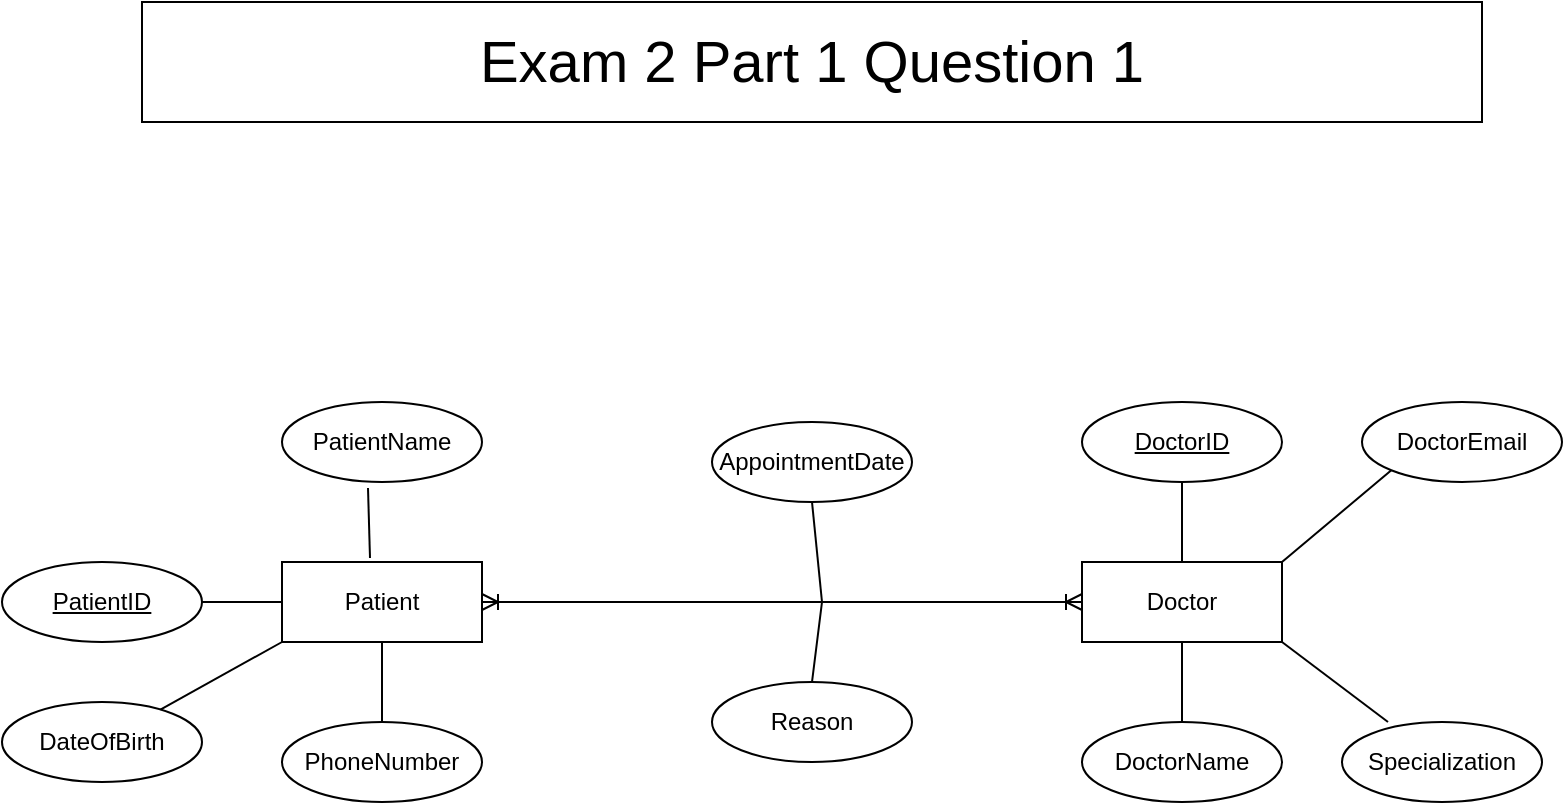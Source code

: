 <mxfile version="24.6.4" type="github">
  <diagram name="Page-1" id="8wyu-WLxVNok8pJK75Ax">
    <mxGraphModel dx="1434" dy="738" grid="1" gridSize="10" guides="1" tooltips="1" connect="1" arrows="1" fold="1" page="1" pageScale="1" pageWidth="850" pageHeight="1100" math="0" shadow="0">
      <root>
        <mxCell id="0" />
        <mxCell id="1" parent="0" />
        <mxCell id="Aa1Pg0C3nhZhqe3uLpYV-1" value="&lt;font style=&quot;font-size: 29px;&quot;&gt;Exam 2 Part 1 Question 1&lt;/font&gt;" style="rounded=0;whiteSpace=wrap;html=1;" vertex="1" parent="1">
          <mxGeometry x="80" y="40" width="670" height="60" as="geometry" />
        </mxCell>
        <mxCell id="Aa1Pg0C3nhZhqe3uLpYV-2" value="Patient" style="whiteSpace=wrap;html=1;align=center;" vertex="1" parent="1">
          <mxGeometry x="150" y="320" width="100" height="40" as="geometry" />
        </mxCell>
        <mxCell id="Aa1Pg0C3nhZhqe3uLpYV-3" value="PatientID" style="ellipse;whiteSpace=wrap;html=1;align=center;fontStyle=4;" vertex="1" parent="1">
          <mxGeometry x="10" y="320" width="100" height="40" as="geometry" />
        </mxCell>
        <mxCell id="Aa1Pg0C3nhZhqe3uLpYV-4" value="DateOfBirth" style="ellipse;whiteSpace=wrap;html=1;align=center;" vertex="1" parent="1">
          <mxGeometry x="10" y="390" width="100" height="40" as="geometry" />
        </mxCell>
        <mxCell id="Aa1Pg0C3nhZhqe3uLpYV-5" value="PatientName" style="ellipse;whiteSpace=wrap;html=1;align=center;" vertex="1" parent="1">
          <mxGeometry x="150" y="240" width="100" height="40" as="geometry" />
        </mxCell>
        <mxCell id="Aa1Pg0C3nhZhqe3uLpYV-10" value="" style="endArrow=none;html=1;rounded=0;exitX=0.43;exitY=1.075;exitDx=0;exitDy=0;exitPerimeter=0;entryX=0.44;entryY=-0.05;entryDx=0;entryDy=0;entryPerimeter=0;" edge="1" parent="1" source="Aa1Pg0C3nhZhqe3uLpYV-5" target="Aa1Pg0C3nhZhqe3uLpYV-2">
          <mxGeometry relative="1" as="geometry">
            <mxPoint x="340" y="370" as="sourcePoint" />
            <mxPoint x="500" y="370" as="targetPoint" />
          </mxGeometry>
        </mxCell>
        <mxCell id="Aa1Pg0C3nhZhqe3uLpYV-11" value="" style="endArrow=none;html=1;rounded=0;exitX=1;exitY=0.5;exitDx=0;exitDy=0;entryX=0;entryY=0.5;entryDx=0;entryDy=0;" edge="1" parent="1" source="Aa1Pg0C3nhZhqe3uLpYV-3" target="Aa1Pg0C3nhZhqe3uLpYV-2">
          <mxGeometry relative="1" as="geometry">
            <mxPoint x="340" y="370" as="sourcePoint" />
            <mxPoint x="500" y="370" as="targetPoint" />
          </mxGeometry>
        </mxCell>
        <mxCell id="Aa1Pg0C3nhZhqe3uLpYV-12" value="" style="endArrow=none;html=1;rounded=0;entryX=0;entryY=1;entryDx=0;entryDy=0;" edge="1" parent="1" source="Aa1Pg0C3nhZhqe3uLpYV-4" target="Aa1Pg0C3nhZhqe3uLpYV-2">
          <mxGeometry relative="1" as="geometry">
            <mxPoint x="340" y="370" as="sourcePoint" />
            <mxPoint x="500" y="370" as="targetPoint" />
          </mxGeometry>
        </mxCell>
        <mxCell id="Aa1Pg0C3nhZhqe3uLpYV-19" value="Doctor" style="whiteSpace=wrap;html=1;align=center;" vertex="1" parent="1">
          <mxGeometry x="550" y="320" width="100" height="40" as="geometry" />
        </mxCell>
        <mxCell id="Aa1Pg0C3nhZhqe3uLpYV-20" value="DoctorID" style="ellipse;whiteSpace=wrap;html=1;align=center;fontStyle=4;" vertex="1" parent="1">
          <mxGeometry x="550" y="240" width="100" height="40" as="geometry" />
        </mxCell>
        <mxCell id="Aa1Pg0C3nhZhqe3uLpYV-21" value="DoctorName" style="ellipse;whiteSpace=wrap;html=1;align=center;" vertex="1" parent="1">
          <mxGeometry x="550" y="400" width="100" height="40" as="geometry" />
        </mxCell>
        <mxCell id="Aa1Pg0C3nhZhqe3uLpYV-22" value="Specialization" style="ellipse;whiteSpace=wrap;html=1;align=center;" vertex="1" parent="1">
          <mxGeometry x="680" y="400" width="100" height="40" as="geometry" />
        </mxCell>
        <mxCell id="Aa1Pg0C3nhZhqe3uLpYV-26" value="DoctorEmail" style="ellipse;whiteSpace=wrap;html=1;align=center;" vertex="1" parent="1">
          <mxGeometry x="690" y="240" width="100" height="40" as="geometry" />
        </mxCell>
        <mxCell id="Aa1Pg0C3nhZhqe3uLpYV-27" value="" style="endArrow=none;html=1;rounded=0;exitX=0.5;exitY=0;exitDx=0;exitDy=0;entryX=0.5;entryY=1;entryDx=0;entryDy=0;" edge="1" parent="1" source="Aa1Pg0C3nhZhqe3uLpYV-19" target="Aa1Pg0C3nhZhqe3uLpYV-20">
          <mxGeometry relative="1" as="geometry">
            <mxPoint x="340" y="370" as="sourcePoint" />
            <mxPoint x="500" y="370" as="targetPoint" />
          </mxGeometry>
        </mxCell>
        <mxCell id="Aa1Pg0C3nhZhqe3uLpYV-28" value="" style="endArrow=none;html=1;rounded=0;entryX=0;entryY=1;entryDx=0;entryDy=0;exitX=1;exitY=0;exitDx=0;exitDy=0;" edge="1" parent="1" source="Aa1Pg0C3nhZhqe3uLpYV-19" target="Aa1Pg0C3nhZhqe3uLpYV-26">
          <mxGeometry relative="1" as="geometry">
            <mxPoint x="340" y="370" as="sourcePoint" />
            <mxPoint x="500" y="370" as="targetPoint" />
          </mxGeometry>
        </mxCell>
        <mxCell id="Aa1Pg0C3nhZhqe3uLpYV-29" value="" style="endArrow=none;html=1;rounded=0;entryX=0.23;entryY=0;entryDx=0;entryDy=0;entryPerimeter=0;exitX=1;exitY=1;exitDx=0;exitDy=0;" edge="1" parent="1" source="Aa1Pg0C3nhZhqe3uLpYV-19" target="Aa1Pg0C3nhZhqe3uLpYV-22">
          <mxGeometry relative="1" as="geometry">
            <mxPoint x="340" y="370" as="sourcePoint" />
            <mxPoint x="500" y="370" as="targetPoint" />
          </mxGeometry>
        </mxCell>
        <mxCell id="Aa1Pg0C3nhZhqe3uLpYV-30" value="" style="endArrow=none;html=1;rounded=0;entryX=0.5;entryY=0;entryDx=0;entryDy=0;exitX=0.5;exitY=1;exitDx=0;exitDy=0;" edge="1" parent="1" source="Aa1Pg0C3nhZhqe3uLpYV-19" target="Aa1Pg0C3nhZhqe3uLpYV-21">
          <mxGeometry relative="1" as="geometry">
            <mxPoint x="340" y="370" as="sourcePoint" />
            <mxPoint x="500" y="370" as="targetPoint" />
          </mxGeometry>
        </mxCell>
        <mxCell id="Aa1Pg0C3nhZhqe3uLpYV-31" value="" style="edgeStyle=entityRelationEdgeStyle;fontSize=12;html=1;endArrow=ERoneToMany;startArrow=ERoneToMany;rounded=0;exitX=1;exitY=0.5;exitDx=0;exitDy=0;entryX=0;entryY=0.5;entryDx=0;entryDy=0;" edge="1" parent="1" source="Aa1Pg0C3nhZhqe3uLpYV-2" target="Aa1Pg0C3nhZhqe3uLpYV-19">
          <mxGeometry width="100" height="100" relative="1" as="geometry">
            <mxPoint x="370" y="420" as="sourcePoint" />
            <mxPoint x="470" y="320" as="targetPoint" />
          </mxGeometry>
        </mxCell>
        <mxCell id="Aa1Pg0C3nhZhqe3uLpYV-32" value="Reason" style="ellipse;whiteSpace=wrap;html=1;align=center;" vertex="1" parent="1">
          <mxGeometry x="365" y="380" width="100" height="40" as="geometry" />
        </mxCell>
        <mxCell id="Aa1Pg0C3nhZhqe3uLpYV-33" value="AppointmentDate" style="ellipse;whiteSpace=wrap;html=1;align=center;" vertex="1" parent="1">
          <mxGeometry x="365" y="250" width="100" height="40" as="geometry" />
        </mxCell>
        <mxCell id="Aa1Pg0C3nhZhqe3uLpYV-34" value="PhoneNumber" style="ellipse;whiteSpace=wrap;html=1;align=center;" vertex="1" parent="1">
          <mxGeometry x="150" y="400" width="100" height="40" as="geometry" />
        </mxCell>
        <mxCell id="Aa1Pg0C3nhZhqe3uLpYV-35" value="" style="endArrow=none;html=1;rounded=0;exitX=0.5;exitY=0;exitDx=0;exitDy=0;entryX=0.5;entryY=1;entryDx=0;entryDy=0;" edge="1" parent="1" source="Aa1Pg0C3nhZhqe3uLpYV-34" target="Aa1Pg0C3nhZhqe3uLpYV-2">
          <mxGeometry relative="1" as="geometry">
            <mxPoint x="340" y="370" as="sourcePoint" />
            <mxPoint x="500" y="370" as="targetPoint" />
          </mxGeometry>
        </mxCell>
        <mxCell id="Aa1Pg0C3nhZhqe3uLpYV-36" value="" style="endArrow=none;html=1;rounded=0;exitX=0.5;exitY=0;exitDx=0;exitDy=0;" edge="1" parent="1" source="Aa1Pg0C3nhZhqe3uLpYV-32">
          <mxGeometry relative="1" as="geometry">
            <mxPoint x="340" y="370" as="sourcePoint" />
            <mxPoint x="420" y="340" as="targetPoint" />
          </mxGeometry>
        </mxCell>
        <mxCell id="Aa1Pg0C3nhZhqe3uLpYV-37" value="" style="endArrow=none;html=1;rounded=0;exitX=0.5;exitY=1;exitDx=0;exitDy=0;" edge="1" parent="1" source="Aa1Pg0C3nhZhqe3uLpYV-33">
          <mxGeometry relative="1" as="geometry">
            <mxPoint x="340" y="370" as="sourcePoint" />
            <mxPoint x="420" y="340" as="targetPoint" />
          </mxGeometry>
        </mxCell>
      </root>
    </mxGraphModel>
  </diagram>
</mxfile>
